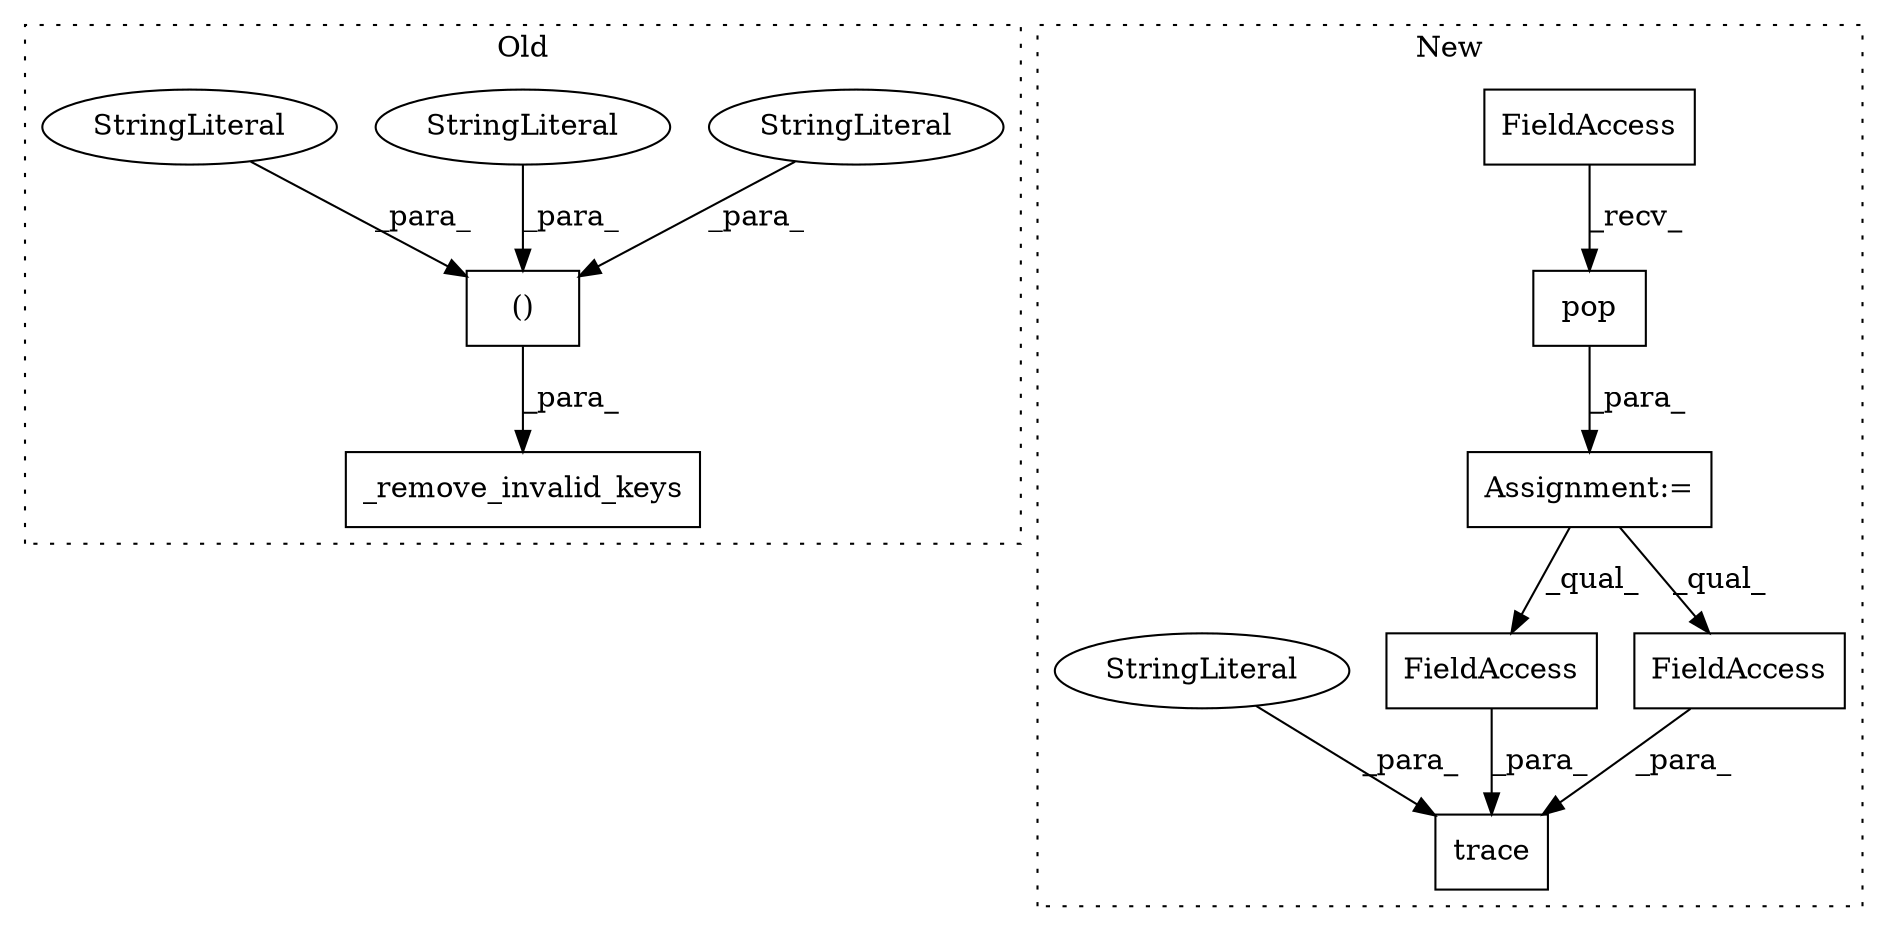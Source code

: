 digraph G {
subgraph cluster0 {
1 [label="()" a="106" s="3637" l="59" shape="box"];
5 [label="_remove_invalid_keys" a="32" s="3605,3696" l="21,2" shape="box"];
9 [label="StringLiteral" a="45" s="3637" l="16" shape="ellipse"];
11 [label="StringLiteral" a="45" s="3666" l="10" shape="ellipse"];
12 [label="StringLiteral" a="45" s="3689" l="7" shape="ellipse"];
label = "Old";
style="dotted";
}
subgraph cluster1 {
2 [label="trace" a="32" s="4184,4333" l="6,1" shape="box"];
3 [label="Assignment:=" a="7" s="4036" l="1" shape="box"];
4 [label="pop" a="32" s="4057,4069" l="4,1" shape="box"];
6 [label="FieldAccess" a="22" s="4286" l="18" shape="box"];
7 [label="FieldAccess" a="22" s="4037" l="19" shape="box"];
8 [label="FieldAccess" a="22" s="4270" l="15" shape="box"];
10 [label="StringLiteral" a="45" s="4190" l="79" shape="ellipse"];
label = "New";
style="dotted";
}
1 -> 5 [label="_para_"];
3 -> 6 [label="_qual_"];
3 -> 8 [label="_qual_"];
4 -> 3 [label="_para_"];
6 -> 2 [label="_para_"];
7 -> 4 [label="_recv_"];
8 -> 2 [label="_para_"];
9 -> 1 [label="_para_"];
10 -> 2 [label="_para_"];
11 -> 1 [label="_para_"];
12 -> 1 [label="_para_"];
}
